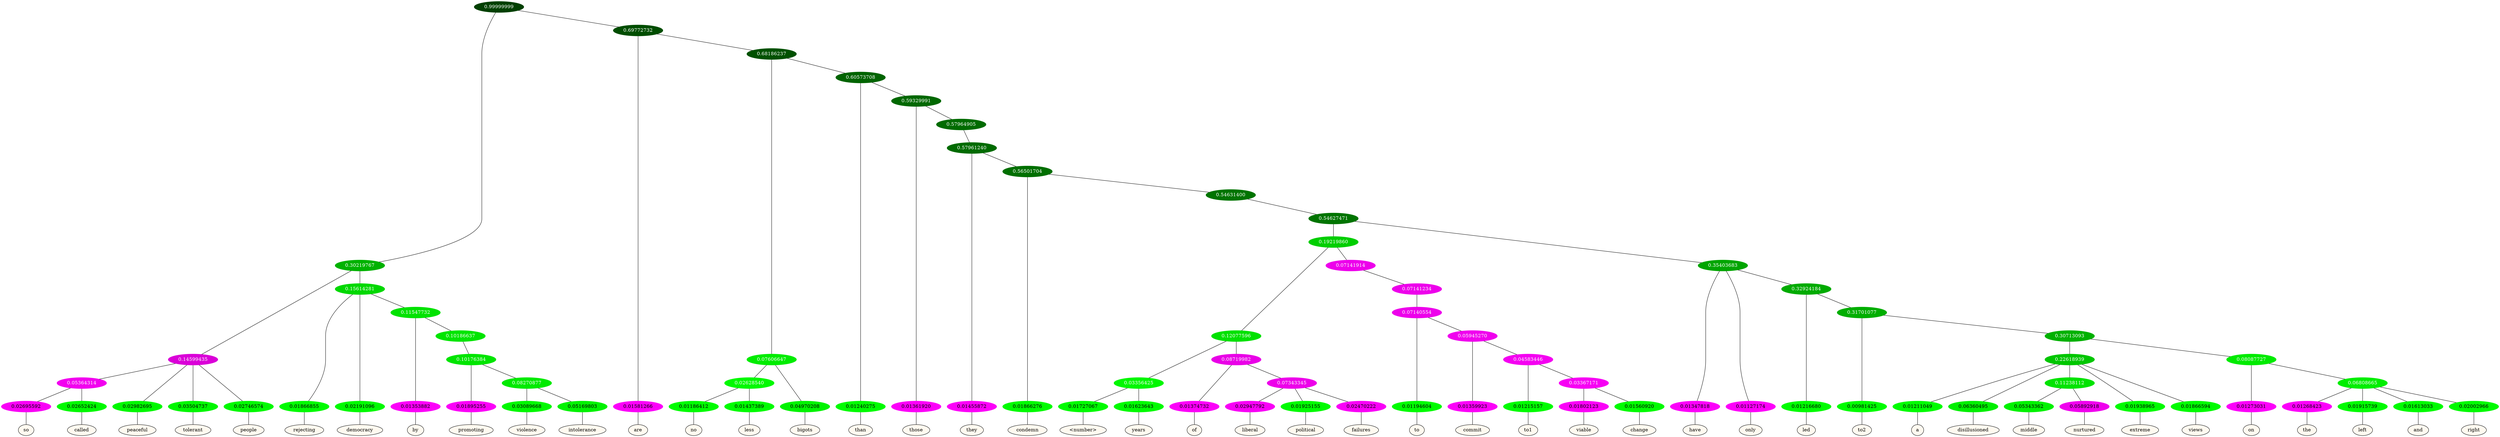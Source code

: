 graph {
	node [format=png height=0.15 nodesep=0.001 ordering=out overlap=prism overlap_scaling=0.01 ranksep=0.001 ratio=0.2 style=filled width=0.15]
	{
		rank=same
		a_w_16 [label=so color=black fillcolor=floralwhite style="filled,solid"]
		a_w_17 [label=called color=black fillcolor=floralwhite style="filled,solid"]
		a_w_8 [label=peaceful color=black fillcolor=floralwhite style="filled,solid"]
		a_w_9 [label=tolerant color=black fillcolor=floralwhite style="filled,solid"]
		a_w_10 [label=people color=black fillcolor=floralwhite style="filled,solid"]
		a_w_11 [label=rejecting color=black fillcolor=floralwhite style="filled,solid"]
		a_w_12 [label=democracy color=black fillcolor=floralwhite style="filled,solid"]
		a_w_18 [label=by color=black fillcolor=floralwhite style="filled,solid"]
		a_w_29 [label=promoting color=black fillcolor=floralwhite style="filled,solid"]
		a_w_32 [label=violence color=black fillcolor=floralwhite style="filled,solid"]
		a_w_33 [label=intolerance color=black fillcolor=floralwhite style="filled,solid"]
		a_w_5 [label=are color=black fillcolor=floralwhite style="filled,solid"]
		a_w_25 [label=no color=black fillcolor=floralwhite style="filled,solid"]
		a_w_26 [label=less color=black fillcolor=floralwhite style="filled,solid"]
		a_w_21 [label=bigots color=black fillcolor=floralwhite style="filled,solid"]
		a_w_22 [label=than color=black fillcolor=floralwhite style="filled,solid"]
		a_w_27 [label=those color=black fillcolor=floralwhite style="filled,solid"]
		a_w_34 [label=they color=black fillcolor=floralwhite style="filled,solid"]
		a_w_36 [label=condemn color=black fillcolor=floralwhite style="filled,solid"]
		a_w_51 [label="\<number\>" color=black fillcolor=floralwhite style="filled,solid"]
		a_w_52 [label=years color=black fillcolor=floralwhite style="filled,solid"]
		a_w_53 [label=of color=black fillcolor=floralwhite style="filled,solid"]
		a_w_58 [label=liberal color=black fillcolor=floralwhite style="filled,solid"]
		a_w_59 [label=political color=black fillcolor=floralwhite style="filled,solid"]
		a_w_60 [label=failures color=black fillcolor=floralwhite style="filled,solid"]
		a_w_61 [label=to color=black fillcolor=floralwhite style="filled,solid"]
		a_w_65 [label=commit color=black fillcolor=floralwhite style="filled,solid"]
		a_w_74 [label=to1 color=black fillcolor=floralwhite style="filled,solid"]
		a_w_82 [label=viable color=black fillcolor=floralwhite style="filled,solid"]
		a_w_83 [label=change color=black fillcolor=floralwhite style="filled,solid"]
		a_w_43 [label=have color=black fillcolor=floralwhite style="filled,solid"]
		a_w_44 [label=only color=black fillcolor=floralwhite style="filled,solid"]
		a_w_49 [label=led color=black fillcolor=floralwhite style="filled,solid"]
		a_w_56 [label=to2 color=black fillcolor=floralwhite style="filled,solid"]
		a_w_67 [label=a color=black fillcolor=floralwhite style="filled,solid"]
		a_w_68 [label=disillusioned color=black fillcolor=floralwhite style="filled,solid"]
		a_w_76 [label=middle color=black fillcolor=floralwhite style="filled,solid"]
		a_w_77 [label=nurtured color=black fillcolor=floralwhite style="filled,solid"]
		a_w_70 [label=extreme color=black fillcolor=floralwhite style="filled,solid"]
		a_w_71 [label=views color=black fillcolor=floralwhite style="filled,solid"]
		a_w_72 [label=on color=black fillcolor=floralwhite style="filled,solid"]
		a_w_78 [label=the color=black fillcolor=floralwhite style="filled,solid"]
		a_w_79 [label=left color=black fillcolor=floralwhite style="filled,solid"]
		a_w_80 [label=and color=black fillcolor=floralwhite style="filled,solid"]
		a_w_81 [label=right color=black fillcolor=floralwhite style="filled,solid"]
	}
	a_n_16 -- a_w_16
	a_n_17 -- a_w_17
	a_n_8 -- a_w_8
	a_n_9 -- a_w_9
	a_n_10 -- a_w_10
	a_n_11 -- a_w_11
	a_n_12 -- a_w_12
	a_n_18 -- a_w_18
	a_n_29 -- a_w_29
	a_n_32 -- a_w_32
	a_n_33 -- a_w_33
	a_n_5 -- a_w_5
	a_n_25 -- a_w_25
	a_n_26 -- a_w_26
	a_n_21 -- a_w_21
	a_n_22 -- a_w_22
	a_n_27 -- a_w_27
	a_n_34 -- a_w_34
	a_n_36 -- a_w_36
	a_n_51 -- a_w_51
	a_n_52 -- a_w_52
	a_n_53 -- a_w_53
	a_n_58 -- a_w_58
	a_n_59 -- a_w_59
	a_n_60 -- a_w_60
	a_n_61 -- a_w_61
	a_n_65 -- a_w_65
	a_n_74 -- a_w_74
	a_n_82 -- a_w_82
	a_n_83 -- a_w_83
	a_n_43 -- a_w_43
	a_n_44 -- a_w_44
	a_n_49 -- a_w_49
	a_n_56 -- a_w_56
	a_n_67 -- a_w_67
	a_n_68 -- a_w_68
	a_n_76 -- a_w_76
	a_n_77 -- a_w_77
	a_n_70 -- a_w_70
	a_n_71 -- a_w_71
	a_n_72 -- a_w_72
	a_n_78 -- a_w_78
	a_n_79 -- a_w_79
	a_n_80 -- a_w_80
	a_n_81 -- a_w_81
	{
		rank=same
		a_n_16 [label=0.02695592 color="0.835 1.000 0.973" fontcolor=black]
		a_n_17 [label=0.02652424 color="0.334 1.000 0.973" fontcolor=black]
		a_n_8 [label=0.02982695 color="0.334 1.000 0.970" fontcolor=black]
		a_n_9 [label=0.03504737 color="0.334 1.000 0.965" fontcolor=black]
		a_n_10 [label=0.02746574 color="0.334 1.000 0.973" fontcolor=black]
		a_n_11 [label=0.01866855 color="0.334 1.000 0.981" fontcolor=black]
		a_n_12 [label=0.02191096 color="0.334 1.000 0.978" fontcolor=black]
		a_n_18 [label=0.01353882 color="0.835 1.000 0.986" fontcolor=black]
		a_n_29 [label=0.01895255 color="0.835 1.000 0.981" fontcolor=black]
		a_n_32 [label=0.03089668 color="0.334 1.000 0.969" fontcolor=black]
		a_n_33 [label=0.05169803 color="0.334 1.000 0.948" fontcolor=black]
		a_n_5 [label=0.01581266 color="0.835 1.000 0.984" fontcolor=black]
		a_n_25 [label=0.01186412 color="0.334 1.000 0.988" fontcolor=black]
		a_n_26 [label=0.01437389 color="0.334 1.000 0.986" fontcolor=black]
		a_n_21 [label=0.04970208 color="0.334 1.000 0.950" fontcolor=black]
		a_n_22 [label=0.01240275 color="0.334 1.000 0.988" fontcolor=black]
		a_n_27 [label=0.01361920 color="0.835 1.000 0.986" fontcolor=black]
		a_n_34 [label=0.01455872 color="0.835 1.000 0.985" fontcolor=black]
		a_n_36 [label=0.01866276 color="0.334 1.000 0.981" fontcolor=black]
		a_n_51 [label=0.01727067 color="0.334 1.000 0.983" fontcolor=black]
		a_n_52 [label=0.01623643 color="0.334 1.000 0.984" fontcolor=black]
		a_n_53 [label=0.01374732 color="0.835 1.000 0.986" fontcolor=black]
		a_n_58 [label=0.02947792 color="0.835 1.000 0.971" fontcolor=black]
		a_n_59 [label=0.01925155 color="0.334 1.000 0.981" fontcolor=black]
		a_n_60 [label=0.02470222 color="0.835 1.000 0.975" fontcolor=black]
		a_n_61 [label=0.01194604 color="0.334 1.000 0.988" fontcolor=black]
		a_n_65 [label=0.01359923 color="0.835 1.000 0.986" fontcolor=black]
		a_n_74 [label=0.01215157 color="0.334 1.000 0.988" fontcolor=black]
		a_n_82 [label=0.01802123 color="0.835 1.000 0.982" fontcolor=black]
		a_n_83 [label=0.01560920 color="0.334 1.000 0.984" fontcolor=black]
		a_n_43 [label=0.01347818 color="0.835 1.000 0.987" fontcolor=black]
		a_n_44 [label=0.01127174 color="0.835 1.000 0.989" fontcolor=black]
		a_n_49 [label=0.01216680 color="0.334 1.000 0.988" fontcolor=black]
		a_n_56 [label=0.00981425 color="0.334 1.000 0.990" fontcolor=black]
		a_n_67 [label=0.01211049 color="0.334 1.000 0.988" fontcolor=black]
		a_n_68 [label=0.06360495 color="0.334 1.000 0.936" fontcolor=black]
		a_n_76 [label=0.05343362 color="0.334 1.000 0.947" fontcolor=black]
		a_n_77 [label=0.05892918 color="0.835 1.000 0.941" fontcolor=black]
		a_n_70 [label=0.01938965 color="0.334 1.000 0.981" fontcolor=black]
		a_n_71 [label=0.01866594 color="0.334 1.000 0.981" fontcolor=black]
		a_n_72 [label=0.01273031 color="0.835 1.000 0.987" fontcolor=black]
		a_n_78 [label=0.01268423 color="0.835 1.000 0.987" fontcolor=black]
		a_n_79 [label=0.01915739 color="0.334 1.000 0.981" fontcolor=black]
		a_n_80 [label=0.01613033 color="0.334 1.000 0.984" fontcolor=black]
		a_n_81 [label=0.02002966 color="0.334 1.000 0.980" fontcolor=black]
	}
	a_n_0 [label=0.99999999 color="0.334 1.000 0.250" fontcolor=grey99]
	a_n_1 [label=0.30219767 color="0.334 1.000 0.698" fontcolor=grey99]
	a_n_0 -- a_n_1
	a_n_2 [label=0.69772732 color="0.334 1.000 0.302" fontcolor=grey99]
	a_n_0 -- a_n_2
	a_n_3 [label=0.14599435 color="0.835 1.000 0.854" fontcolor=grey99]
	a_n_1 -- a_n_3
	a_n_4 [label=0.15614281 color="0.334 1.000 0.844" fontcolor=grey99]
	a_n_1 -- a_n_4
	a_n_2 -- a_n_5
	a_n_6 [label=0.68186237 color="0.334 1.000 0.318" fontcolor=grey99]
	a_n_2 -- a_n_6
	a_n_7 [label=0.05364314 color="0.835 1.000 0.946" fontcolor=grey99]
	a_n_3 -- a_n_7
	a_n_3 -- a_n_8
	a_n_3 -- a_n_9
	a_n_3 -- a_n_10
	a_n_4 -- a_n_11
	a_n_4 -- a_n_12
	a_n_13 [label=0.11547732 color="0.334 1.000 0.885" fontcolor=grey99]
	a_n_4 -- a_n_13
	a_n_14 [label=0.07606647 color="0.334 1.000 0.924" fontcolor=grey99]
	a_n_6 -- a_n_14
	a_n_15 [label=0.60573708 color="0.334 1.000 0.394" fontcolor=grey99]
	a_n_6 -- a_n_15
	a_n_7 -- a_n_16
	a_n_7 -- a_n_17
	a_n_13 -- a_n_18
	a_n_19 [label=0.10186637 color="0.334 1.000 0.898" fontcolor=grey99]
	a_n_13 -- a_n_19
	a_n_20 [label=0.02628540 color="0.334 1.000 0.974" fontcolor=grey99]
	a_n_14 -- a_n_20
	a_n_14 -- a_n_21
	a_n_15 -- a_n_22
	a_n_23 [label=0.59329991 color="0.334 1.000 0.407" fontcolor=grey99]
	a_n_15 -- a_n_23
	a_n_24 [label=0.10176384 color="0.334 1.000 0.898" fontcolor=grey99]
	a_n_19 -- a_n_24
	a_n_20 -- a_n_25
	a_n_20 -- a_n_26
	a_n_23 -- a_n_27
	a_n_28 [label=0.57964905 color="0.334 1.000 0.420" fontcolor=grey99]
	a_n_23 -- a_n_28
	a_n_24 -- a_n_29
	a_n_30 [label=0.08270877 color="0.334 1.000 0.917" fontcolor=grey99]
	a_n_24 -- a_n_30
	a_n_31 [label=0.57961240 color="0.334 1.000 0.420" fontcolor=grey99]
	a_n_28 -- a_n_31
	a_n_30 -- a_n_32
	a_n_30 -- a_n_33
	a_n_31 -- a_n_34
	a_n_35 [label=0.56501704 color="0.334 1.000 0.435" fontcolor=grey99]
	a_n_31 -- a_n_35
	a_n_35 -- a_n_36
	a_n_37 [label=0.54631400 color="0.334 1.000 0.454" fontcolor=grey99]
	a_n_35 -- a_n_37
	a_n_38 [label=0.54627471 color="0.334 1.000 0.454" fontcolor=grey99]
	a_n_37 -- a_n_38
	a_n_39 [label=0.19219860 color="0.334 1.000 0.808" fontcolor=grey99]
	a_n_38 -- a_n_39
	a_n_40 [label=0.35403683 color="0.334 1.000 0.646" fontcolor=grey99]
	a_n_38 -- a_n_40
	a_n_41 [label=0.12077596 color="0.334 1.000 0.879" fontcolor=grey99]
	a_n_39 -- a_n_41
	a_n_42 [label=0.07141914 color="0.835 1.000 0.929" fontcolor=grey99]
	a_n_39 -- a_n_42
	a_n_40 -- a_n_43
	a_n_40 -- a_n_44
	a_n_45 [label=0.32924184 color="0.334 1.000 0.671" fontcolor=grey99]
	a_n_40 -- a_n_45
	a_n_46 [label=0.03356425 color="0.334 1.000 0.966" fontcolor=grey99]
	a_n_41 -- a_n_46
	a_n_47 [label=0.08719982 color="0.835 1.000 0.913" fontcolor=grey99]
	a_n_41 -- a_n_47
	a_n_48 [label=0.07141234 color="0.835 1.000 0.929" fontcolor=grey99]
	a_n_42 -- a_n_48
	a_n_45 -- a_n_49
	a_n_50 [label=0.31701077 color="0.334 1.000 0.683" fontcolor=grey99]
	a_n_45 -- a_n_50
	a_n_46 -- a_n_51
	a_n_46 -- a_n_52
	a_n_47 -- a_n_53
	a_n_54 [label=0.07343345 color="0.835 1.000 0.927" fontcolor=grey99]
	a_n_47 -- a_n_54
	a_n_55 [label=0.07140554 color="0.835 1.000 0.929" fontcolor=grey99]
	a_n_48 -- a_n_55
	a_n_50 -- a_n_56
	a_n_57 [label=0.30713093 color="0.334 1.000 0.693" fontcolor=grey99]
	a_n_50 -- a_n_57
	a_n_54 -- a_n_58
	a_n_54 -- a_n_59
	a_n_54 -- a_n_60
	a_n_55 -- a_n_61
	a_n_62 [label=0.05945270 color="0.835 1.000 0.941" fontcolor=grey99]
	a_n_55 -- a_n_62
	a_n_63 [label=0.22618939 color="0.334 1.000 0.774" fontcolor=grey99]
	a_n_57 -- a_n_63
	a_n_64 [label=0.08087727 color="0.334 1.000 0.919" fontcolor=grey99]
	a_n_57 -- a_n_64
	a_n_62 -- a_n_65
	a_n_66 [label=0.04583446 color="0.835 1.000 0.954" fontcolor=grey99]
	a_n_62 -- a_n_66
	a_n_63 -- a_n_67
	a_n_63 -- a_n_68
	a_n_69 [label=0.11238112 color="0.334 1.000 0.888" fontcolor=grey99]
	a_n_63 -- a_n_69
	a_n_63 -- a_n_70
	a_n_63 -- a_n_71
	a_n_64 -- a_n_72
	a_n_73 [label=0.06808665 color="0.334 1.000 0.932" fontcolor=grey99]
	a_n_64 -- a_n_73
	a_n_66 -- a_n_74
	a_n_75 [label=0.03367171 color="0.835 1.000 0.966" fontcolor=grey99]
	a_n_66 -- a_n_75
	a_n_69 -- a_n_76
	a_n_69 -- a_n_77
	a_n_73 -- a_n_78
	a_n_73 -- a_n_79
	a_n_73 -- a_n_80
	a_n_73 -- a_n_81
	a_n_75 -- a_n_82
	a_n_75 -- a_n_83
}
